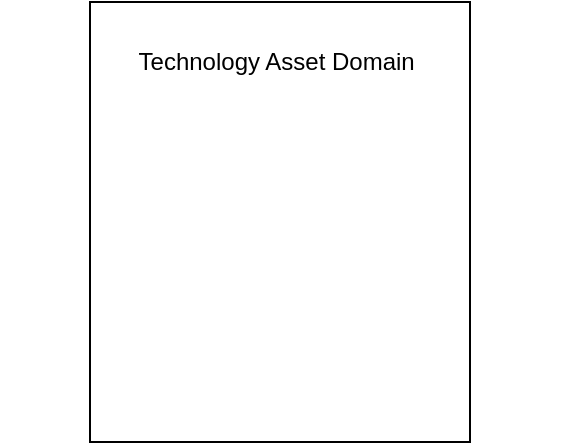 <mxfile version="14.6.0" type="github">
  <diagram id="9AqVrs-637YVBBbswKHS" name="Page-1">
    <mxGraphModel dx="1422" dy="866" grid="1" gridSize="10" guides="1" tooltips="1" connect="1" arrows="1" fold="1" page="1" pageScale="1" pageWidth="850" pageHeight="1100" math="0" shadow="0">
      <root>
        <mxCell id="0" />
        <mxCell id="1" parent="0" />
        <mxCell id="HiUCUz5g8vKAA9wxnZe_-1" value="" style="rounded=0;whiteSpace=wrap;html=1;" vertex="1" parent="1">
          <mxGeometry x="120" y="430" width="190" height="220" as="geometry" />
        </mxCell>
        <mxCell id="HiUCUz5g8vKAA9wxnZe_-2" value="Technology Asset Domain&amp;nbsp;" style="text;html=1;strokeColor=none;fillColor=none;align=center;verticalAlign=middle;whiteSpace=wrap;rounded=0;" vertex="1" parent="1">
          <mxGeometry x="75" y="450" width="280" height="20" as="geometry" />
        </mxCell>
      </root>
    </mxGraphModel>
  </diagram>
</mxfile>
